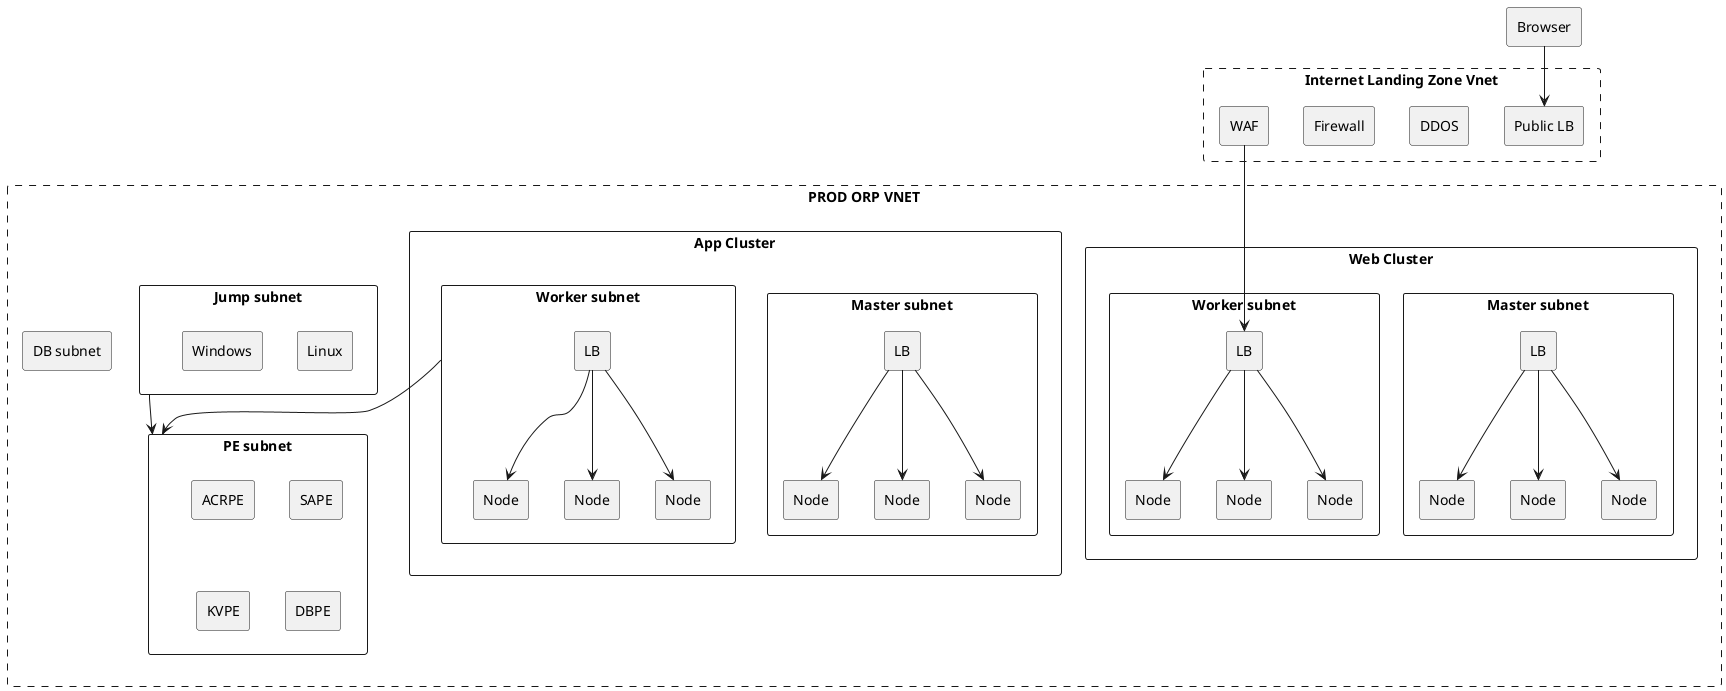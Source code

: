 @startuml
top to bottom direction

rectangle Browser as browser

rectangle "Internet Landing Zone Vnet" as internet_landing_zone_vnet #line.dashed {
    rectangle "Public LB" as lb
    rectangle "DDOS" as ddos
    rectangle "Firewall" as firewall
    rectangle "WAF" as waf
}

rectangle "PROD ORP VNET" #line.dashed {
    rectangle "Web Cluster" {
        rectangle web_master_subnet as "Master subnet" {
            rectangle "LB" as WMLB
            rectangle "Node" as WMN1
            rectangle "Node" as WMN2
            rectangle "Node" as WMN3

            WMLB --> WMN1
            WMLB --> WMN2
            WMLB --> WMN3
        }
        rectangle web_worker_subnet as "Worker subnet" {
            rectangle "LB" as WWLB
            rectangle "Node" as WWN1
            rectangle "Node" as WWN2
            rectangle "Node" as WWN3

            WWLB --> WWN1
            WWLB --> WWN2
            WWLB --> WWN3
        }
    }

    rectangle "App Cluster" {
        rectangle app_master_subnet as "Master subnet" {
            rectangle "LB" as AMLB
            rectangle "Node" as AMN1
            rectangle "Node" as AMN2
            rectangle "Node" as AMN3

            AMLB --> AMN1
            AMLB --> AMN2
            AMLB --> AMN3
        }
        rectangle app_worker_subnet as "Worker subnet" {
            rectangle "LB" as AWLB
            rectangle "Node" as AWN1
            rectangle "Node" as AWN2
            rectangle "Node" as AWN3

            AWLB --> AWN1
            AWLB --> AWN2
            AWLB --> AWN3
        }
    }

    rectangle "PE subnet" as pe_subnet {
        rectangle ACRPE
        rectangle SAPE
        rectangle KVPE
        rectangle DBPE
    }

    rectangle "Jump subnet" as jump_subnet {
        rectangle Linux
        rectangle Windows
    }

    rectangle "DB subnet"

    jump_subnet --> pe_subnet
    app_worker_subnet --> pe_subnet
    
}

browser --> lb
waf --> WWLB
@enduml

